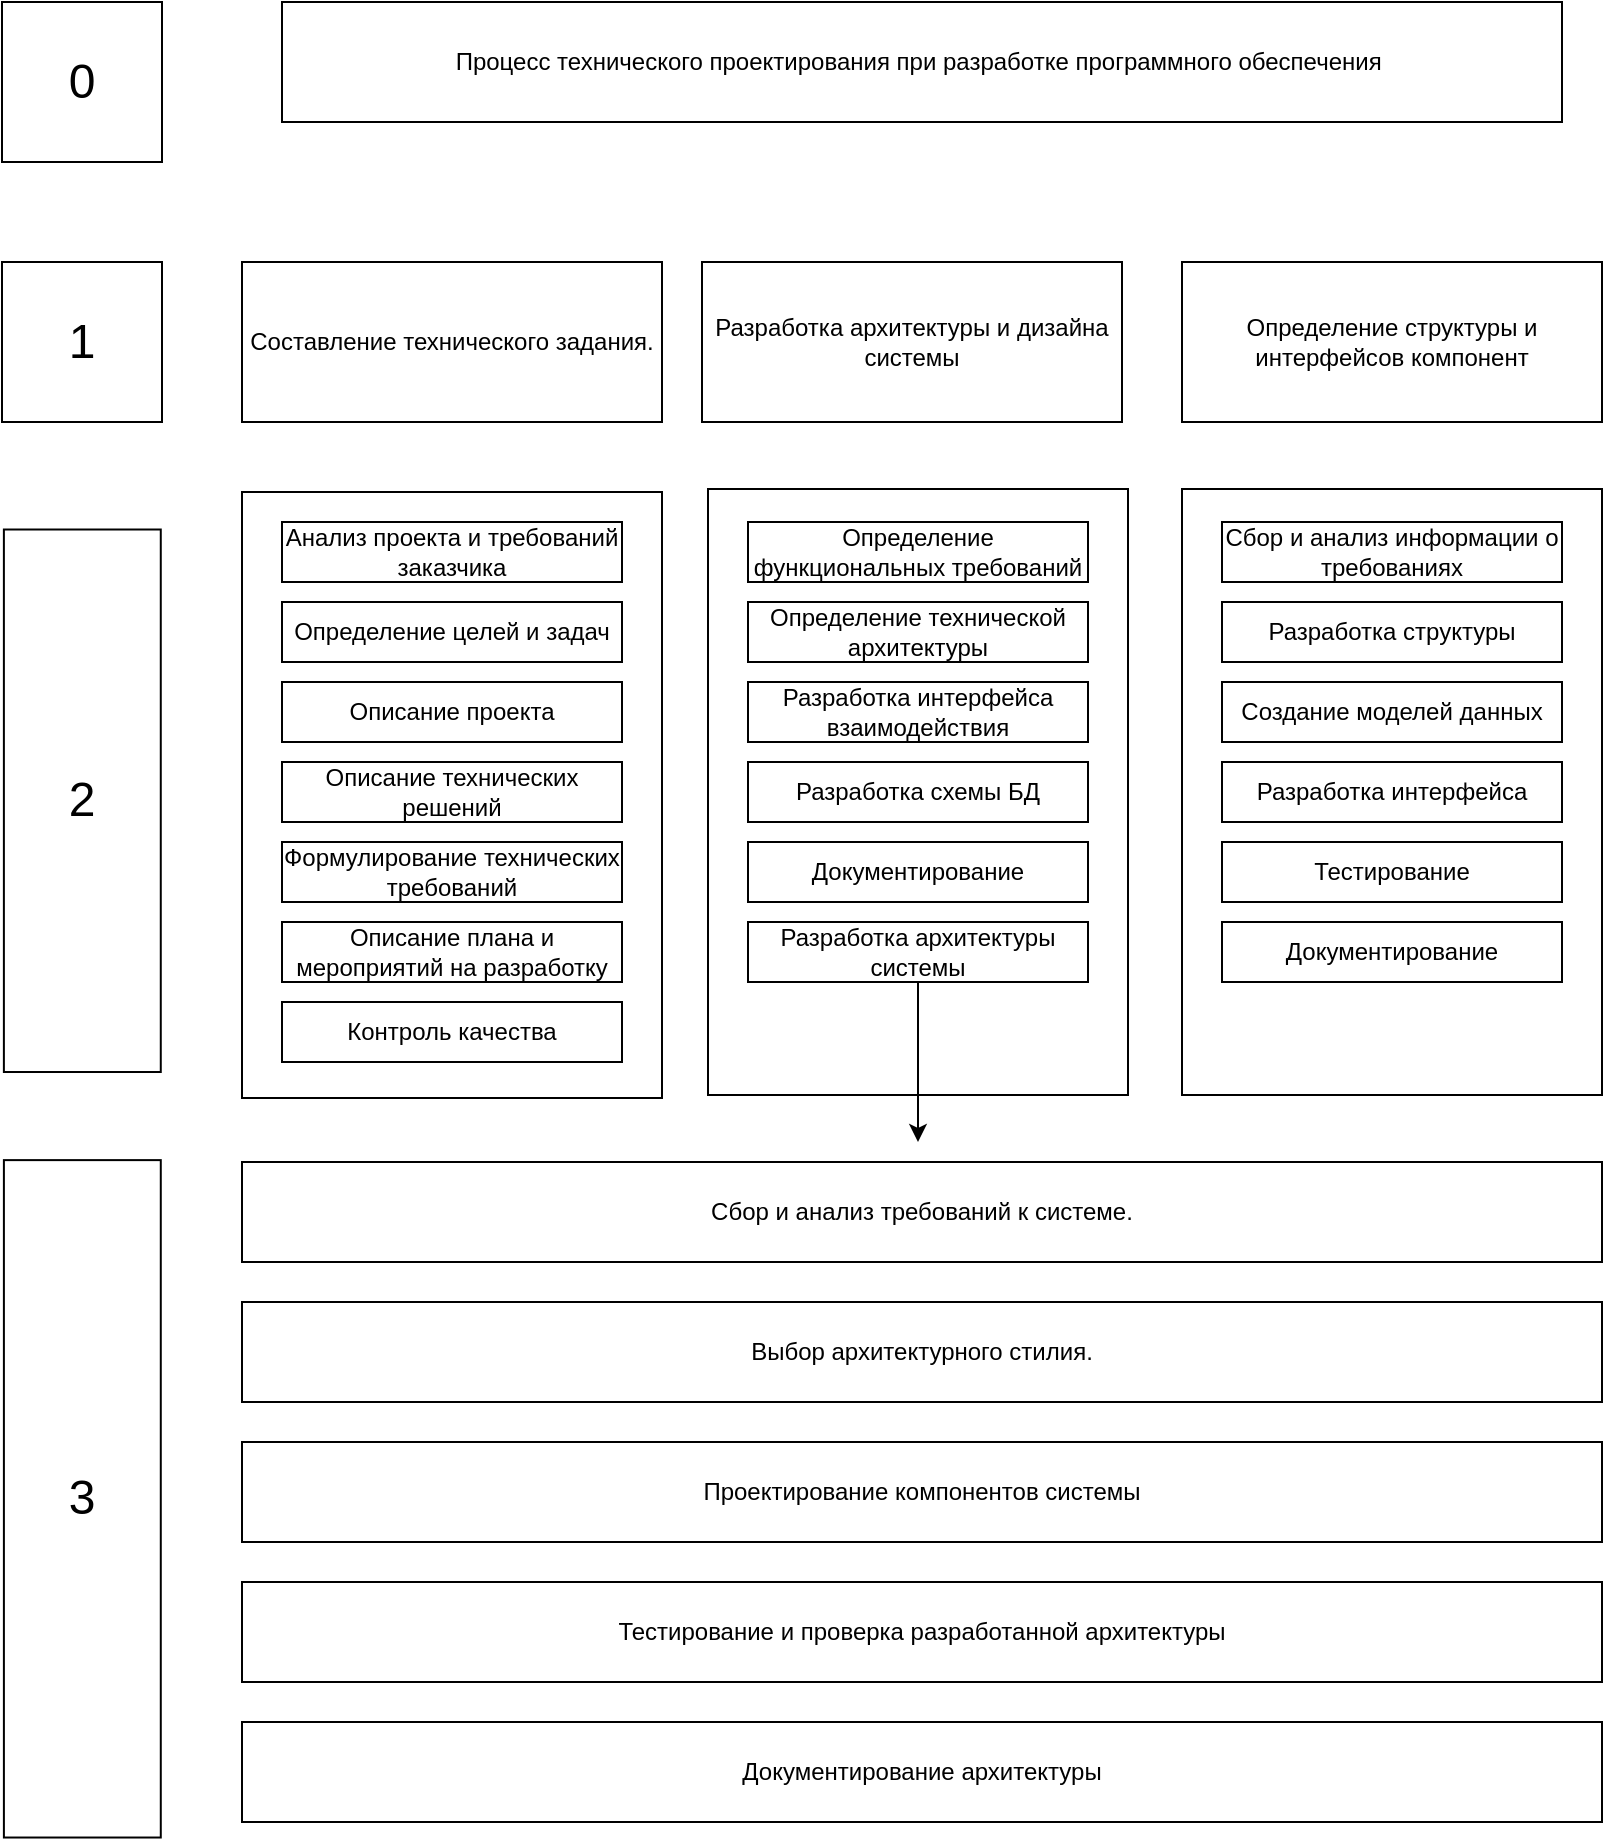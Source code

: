<mxfile version="21.5.0" type="device">
  <diagram id="6I0OCvxSQrVGMHxT2VVA" name="Page-1">
    <mxGraphModel dx="1434" dy="796" grid="1" gridSize="10" guides="1" tooltips="1" connect="1" arrows="1" fold="1" page="1" pageScale="1" pageWidth="850" pageHeight="1100" math="0" shadow="0">
      <root>
        <mxCell id="0" />
        <mxCell id="1" parent="0" />
        <mxCell id="YDyPZfftV9ar-u4IHykI-45" value="" style="rounded=0;whiteSpace=wrap;html=1;" vertex="1" parent="1">
          <mxGeometry x="610" y="285.5" width="210" height="303" as="geometry" />
        </mxCell>
        <mxCell id="YDyPZfftV9ar-u4IHykI-44" value="" style="rounded=0;whiteSpace=wrap;html=1;" vertex="1" parent="1">
          <mxGeometry x="373" y="285.5" width="210" height="303" as="geometry" />
        </mxCell>
        <mxCell id="YDyPZfftV9ar-u4IHykI-42" value="" style="rounded=0;whiteSpace=wrap;html=1;" vertex="1" parent="1">
          <mxGeometry x="140" y="287" width="210" height="303" as="geometry" />
        </mxCell>
        <mxCell id="YDyPZfftV9ar-u4IHykI-1" value="&lt;font style=&quot;font-size: 24px;&quot;&gt;0&lt;/font&gt;" style="whiteSpace=wrap;html=1;aspect=fixed;" vertex="1" parent="1">
          <mxGeometry x="20" y="42" width="80" height="80" as="geometry" />
        </mxCell>
        <mxCell id="YDyPZfftV9ar-u4IHykI-2" value="&lt;font style=&quot;font-size: 24px;&quot;&gt;1&lt;/font&gt;" style="whiteSpace=wrap;html=1;aspect=fixed;" vertex="1" parent="1">
          <mxGeometry x="20" y="172" width="80" height="80" as="geometry" />
        </mxCell>
        <mxCell id="YDyPZfftV9ar-u4IHykI-6" value="Составление технического задания.&lt;span id=&quot;docs-internal-guid-1ce19b6f-7fff-adcd-dc5f-92247fde6c45&quot;&gt;&lt;/span&gt;&lt;span id=&quot;docs-internal-guid-1ce19b6f-7fff-adcd-dc5f-92247fde6c45&quot;&gt;&lt;/span&gt;&lt;span id=&quot;docs-internal-guid-1ce19b6f-7fff-adcd-dc5f-92247fde6c45&quot;&gt;&lt;/span&gt;&lt;span id=&quot;docs-internal-guid-1ce19b6f-7fff-adcd-dc5f-92247fde6c45&quot;&gt;&lt;/span&gt;&lt;span id=&quot;docs-internal-guid-1ce19b6f-7fff-adcd-dc5f-92247fde6c45&quot;&gt;&lt;/span&gt;" style="rounded=0;whiteSpace=wrap;html=1;" vertex="1" parent="1">
          <mxGeometry x="140" y="172" width="210" height="80" as="geometry" />
        </mxCell>
        <mxCell id="YDyPZfftV9ar-u4IHykI-7" value="Разработка архитектуры и дизайна системы&lt;span id=&quot;docs-internal-guid-1ce19b6f-7fff-adcd-dc5f-92247fde6c45&quot;&gt;&lt;/span&gt;&lt;span id=&quot;docs-internal-guid-1ce19b6f-7fff-adcd-dc5f-92247fde6c45&quot;&gt;&lt;/span&gt;&lt;span id=&quot;docs-internal-guid-1ce19b6f-7fff-adcd-dc5f-92247fde6c45&quot;&gt;&lt;/span&gt;&lt;span id=&quot;docs-internal-guid-1ce19b6f-7fff-adcd-dc5f-92247fde6c45&quot;&gt;&lt;/span&gt;&lt;span id=&quot;docs-internal-guid-1ce19b6f-7fff-adcd-dc5f-92247fde6c45&quot;&gt;&lt;/span&gt;" style="rounded=0;whiteSpace=wrap;html=1;" vertex="1" parent="1">
          <mxGeometry x="370" y="172" width="210" height="80" as="geometry" />
        </mxCell>
        <mxCell id="YDyPZfftV9ar-u4IHykI-8" value="Определение структуры и интерфейсов компонент&lt;span id=&quot;docs-internal-guid-1ce19b6f-7fff-adcd-dc5f-92247fde6c45&quot;&gt;&lt;/span&gt;&lt;span id=&quot;docs-internal-guid-1ce19b6f-7fff-adcd-dc5f-92247fde6c45&quot;&gt;&lt;/span&gt;&lt;span id=&quot;docs-internal-guid-1ce19b6f-7fff-adcd-dc5f-92247fde6c45&quot;&gt;&lt;/span&gt;&lt;span id=&quot;docs-internal-guid-1ce19b6f-7fff-adcd-dc5f-92247fde6c45&quot;&gt;&lt;/span&gt;&lt;span id=&quot;docs-internal-guid-1ce19b6f-7fff-adcd-dc5f-92247fde6c45&quot;&gt;&lt;/span&gt;" style="rounded=0;whiteSpace=wrap;html=1;" vertex="1" parent="1">
          <mxGeometry x="610" y="172" width="210" height="80" as="geometry" />
        </mxCell>
        <mxCell id="YDyPZfftV9ar-u4IHykI-10" value="Процесс технического проектирования при разработке программного обеспечения&amp;nbsp;" style="rounded=0;whiteSpace=wrap;html=1;" vertex="1" parent="1">
          <mxGeometry x="160" y="42" width="640" height="60" as="geometry" />
        </mxCell>
        <mxCell id="YDyPZfftV9ar-u4IHykI-13" value="Анализ проекта и требований заказчика" style="rounded=0;whiteSpace=wrap;html=1;" vertex="1" parent="1">
          <mxGeometry x="160" y="302" width="170" height="30" as="geometry" />
        </mxCell>
        <mxCell id="YDyPZfftV9ar-u4IHykI-14" value="Определение целей и задач" style="rounded=0;whiteSpace=wrap;html=1;" vertex="1" parent="1">
          <mxGeometry x="160" y="342" width="170" height="30" as="geometry" />
        </mxCell>
        <mxCell id="YDyPZfftV9ar-u4IHykI-15" value="Описание проекта" style="rounded=0;whiteSpace=wrap;html=1;" vertex="1" parent="1">
          <mxGeometry x="160" y="382" width="170" height="30" as="geometry" />
        </mxCell>
        <mxCell id="YDyPZfftV9ar-u4IHykI-16" value="Описание технических решений" style="rounded=0;whiteSpace=wrap;html=1;" vertex="1" parent="1">
          <mxGeometry x="160" y="422" width="170" height="30" as="geometry" />
        </mxCell>
        <mxCell id="YDyPZfftV9ar-u4IHykI-17" value="Формулирование технических требований" style="rounded=0;whiteSpace=wrap;html=1;" vertex="1" parent="1">
          <mxGeometry x="160" y="462" width="170" height="30" as="geometry" />
        </mxCell>
        <mxCell id="YDyPZfftV9ar-u4IHykI-19" value="Описание плана и мероприятий на разработку" style="rounded=0;whiteSpace=wrap;html=1;" vertex="1" parent="1">
          <mxGeometry x="160" y="502" width="170" height="30" as="geometry" />
        </mxCell>
        <mxCell id="YDyPZfftV9ar-u4IHykI-20" value="Контроль качества" style="rounded=0;whiteSpace=wrap;html=1;" vertex="1" parent="1">
          <mxGeometry x="160" y="542" width="170" height="30" as="geometry" />
        </mxCell>
        <mxCell id="YDyPZfftV9ar-u4IHykI-21" value="&lt;font style=&quot;font-size: 24px;&quot;&gt;2&lt;/font&gt;" style="rounded=0;whiteSpace=wrap;html=1;rotation=90;horizontal=0;" vertex="1" parent="1">
          <mxGeometry x="-75.46" y="402.16" width="271.25" height="78.44" as="geometry" />
        </mxCell>
        <mxCell id="YDyPZfftV9ar-u4IHykI-22" value="Сбор и анализ информации о требованиях" style="rounded=0;whiteSpace=wrap;html=1;" vertex="1" parent="1">
          <mxGeometry x="630" y="302" width="170" height="30" as="geometry" />
        </mxCell>
        <mxCell id="YDyPZfftV9ar-u4IHykI-23" value="Разработка структуры" style="rounded=0;whiteSpace=wrap;html=1;" vertex="1" parent="1">
          <mxGeometry x="630" y="342" width="170" height="30" as="geometry" />
        </mxCell>
        <mxCell id="YDyPZfftV9ar-u4IHykI-24" value="Создание моделей данных" style="rounded=0;whiteSpace=wrap;html=1;" vertex="1" parent="1">
          <mxGeometry x="630" y="382" width="170" height="30" as="geometry" />
        </mxCell>
        <mxCell id="YDyPZfftV9ar-u4IHykI-25" value="Разработка интерфейса" style="rounded=0;whiteSpace=wrap;html=1;" vertex="1" parent="1">
          <mxGeometry x="630" y="422" width="170" height="30" as="geometry" />
        </mxCell>
        <mxCell id="YDyPZfftV9ar-u4IHykI-26" value="Тестирование" style="rounded=0;whiteSpace=wrap;html=1;" vertex="1" parent="1">
          <mxGeometry x="630" y="462" width="170" height="30" as="geometry" />
        </mxCell>
        <mxCell id="YDyPZfftV9ar-u4IHykI-27" value="Документирование" style="rounded=0;whiteSpace=wrap;html=1;" vertex="1" parent="1">
          <mxGeometry x="630" y="502" width="170" height="30" as="geometry" />
        </mxCell>
        <mxCell id="YDyPZfftV9ar-u4IHykI-29" value="Определение функциональных требований" style="rounded=0;whiteSpace=wrap;html=1;" vertex="1" parent="1">
          <mxGeometry x="393" y="302" width="170" height="30" as="geometry" />
        </mxCell>
        <mxCell id="YDyPZfftV9ar-u4IHykI-30" value="Определение технической архитектуры" style="rounded=0;whiteSpace=wrap;html=1;" vertex="1" parent="1">
          <mxGeometry x="393" y="342" width="170" height="30" as="geometry" />
        </mxCell>
        <mxCell id="YDyPZfftV9ar-u4IHykI-31" value="Разработка интерфейса взаимодействия" style="rounded=0;whiteSpace=wrap;html=1;" vertex="1" parent="1">
          <mxGeometry x="393" y="382" width="170" height="30" as="geometry" />
        </mxCell>
        <mxCell id="YDyPZfftV9ar-u4IHykI-32" value="Разработка схемы БД" style="rounded=0;whiteSpace=wrap;html=1;" vertex="1" parent="1">
          <mxGeometry x="393" y="422" width="170" height="30" as="geometry" />
        </mxCell>
        <mxCell id="YDyPZfftV9ar-u4IHykI-33" value="Документирование" style="rounded=0;whiteSpace=wrap;html=1;" vertex="1" parent="1">
          <mxGeometry x="393" y="462" width="170" height="30" as="geometry" />
        </mxCell>
        <mxCell id="YDyPZfftV9ar-u4IHykI-37" style="edgeStyle=orthogonalEdgeStyle;rounded=0;orthogonalLoop=1;jettySize=auto;html=1;" edge="1" parent="1" source="YDyPZfftV9ar-u4IHykI-34">
          <mxGeometry relative="1" as="geometry">
            <mxPoint x="478" y="612" as="targetPoint" />
          </mxGeometry>
        </mxCell>
        <mxCell id="YDyPZfftV9ar-u4IHykI-34" value="Разработка архитектуры системы" style="rounded=0;whiteSpace=wrap;html=1;" vertex="1" parent="1">
          <mxGeometry x="393" y="502" width="170" height="30" as="geometry" />
        </mxCell>
        <mxCell id="YDyPZfftV9ar-u4IHykI-35" value="Сбор и анализ требований к системе." style="rounded=0;whiteSpace=wrap;html=1;" vertex="1" parent="1">
          <mxGeometry x="140" y="622" width="680" height="50" as="geometry" />
        </mxCell>
        <mxCell id="YDyPZfftV9ar-u4IHykI-36" value="&lt;font style=&quot;font-size: 24px;&quot;&gt;3&lt;/font&gt;" style="rounded=0;whiteSpace=wrap;html=1;rotation=90;horizontal=0;" vertex="1" parent="1">
          <mxGeometry x="-109.18" y="751.19" width="338.7" height="78.44" as="geometry" />
        </mxCell>
        <mxCell id="YDyPZfftV9ar-u4IHykI-38" value="Выбор архитектурного стилия.&lt;br&gt;&lt;span id=&quot;docs-internal-guid-8a38d6b3-7fff-af8e-d947-03c2d5639c11&quot;&gt;&lt;/span&gt;" style="rounded=0;whiteSpace=wrap;html=1;" vertex="1" parent="1">
          <mxGeometry x="140" y="692" width="680" height="50" as="geometry" />
        </mxCell>
        <mxCell id="YDyPZfftV9ar-u4IHykI-39" value="&lt;span id=&quot;docs-internal-guid-ddb19a6d-7fff-d3a7-669f-7886de46d179&quot;&gt;&lt;/span&gt;Проектирование компонентов системы" style="rounded=0;whiteSpace=wrap;html=1;" vertex="1" parent="1">
          <mxGeometry x="140" y="762" width="680" height="50" as="geometry" />
        </mxCell>
        <mxCell id="YDyPZfftV9ar-u4IHykI-40" value="&lt;span id=&quot;docs-internal-guid-ddb19a6d-7fff-d3a7-669f-7886de46d179&quot;&gt;&lt;/span&gt;Тестирование и проверка разработанной архитектуры" style="rounded=0;whiteSpace=wrap;html=1;" vertex="1" parent="1">
          <mxGeometry x="140" y="832" width="680" height="50" as="geometry" />
        </mxCell>
        <mxCell id="YDyPZfftV9ar-u4IHykI-41" value="&lt;span id=&quot;docs-internal-guid-ddb19a6d-7fff-d3a7-669f-7886de46d179&quot;&gt;&lt;/span&gt;Документирование архитектуры" style="rounded=0;whiteSpace=wrap;html=1;" vertex="1" parent="1">
          <mxGeometry x="140" y="902" width="680" height="50" as="geometry" />
        </mxCell>
      </root>
    </mxGraphModel>
  </diagram>
</mxfile>
